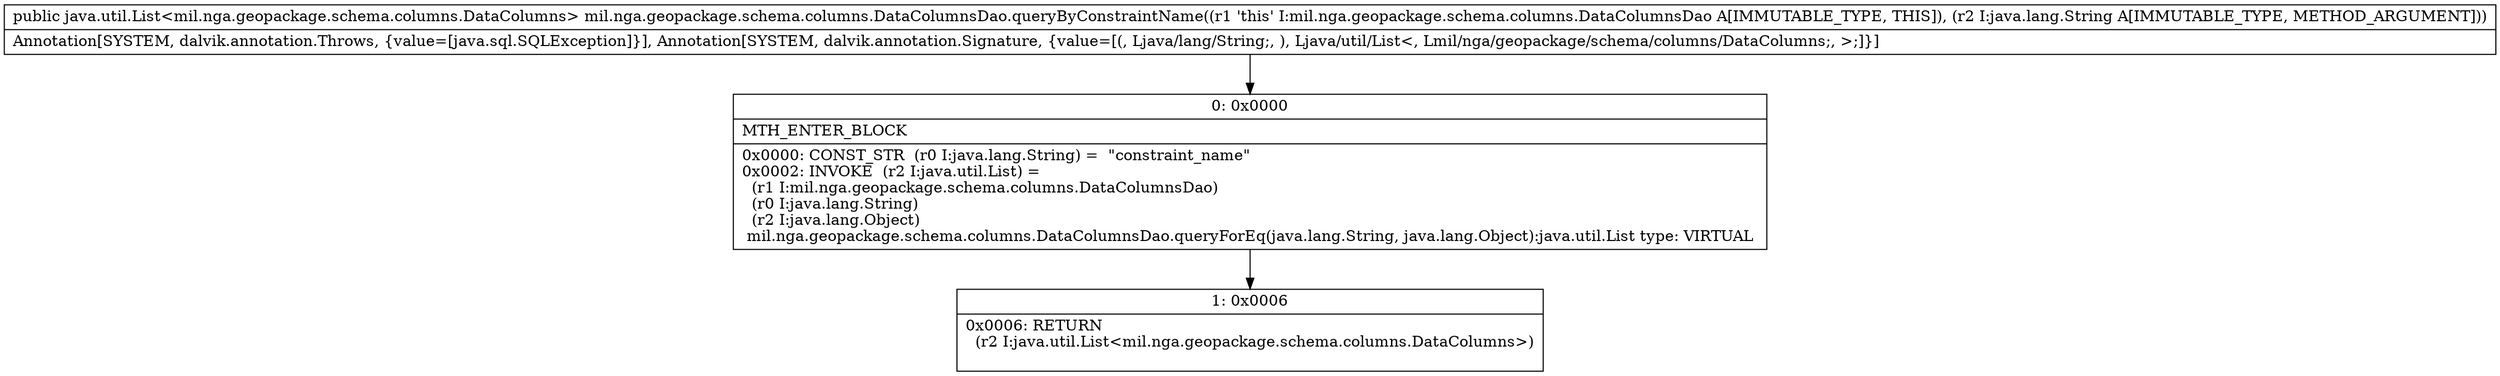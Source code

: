 digraph "CFG formil.nga.geopackage.schema.columns.DataColumnsDao.queryByConstraintName(Ljava\/lang\/String;)Ljava\/util\/List;" {
Node_0 [shape=record,label="{0\:\ 0x0000|MTH_ENTER_BLOCK\l|0x0000: CONST_STR  (r0 I:java.lang.String) =  \"constraint_name\" \l0x0002: INVOKE  (r2 I:java.util.List) = \l  (r1 I:mil.nga.geopackage.schema.columns.DataColumnsDao)\l  (r0 I:java.lang.String)\l  (r2 I:java.lang.Object)\l mil.nga.geopackage.schema.columns.DataColumnsDao.queryForEq(java.lang.String, java.lang.Object):java.util.List type: VIRTUAL \l}"];
Node_1 [shape=record,label="{1\:\ 0x0006|0x0006: RETURN  \l  (r2 I:java.util.List\<mil.nga.geopackage.schema.columns.DataColumns\>)\l \l}"];
MethodNode[shape=record,label="{public java.util.List\<mil.nga.geopackage.schema.columns.DataColumns\> mil.nga.geopackage.schema.columns.DataColumnsDao.queryByConstraintName((r1 'this' I:mil.nga.geopackage.schema.columns.DataColumnsDao A[IMMUTABLE_TYPE, THIS]), (r2 I:java.lang.String A[IMMUTABLE_TYPE, METHOD_ARGUMENT]))  | Annotation[SYSTEM, dalvik.annotation.Throws, \{value=[java.sql.SQLException]\}], Annotation[SYSTEM, dalvik.annotation.Signature, \{value=[(, Ljava\/lang\/String;, ), Ljava\/util\/List\<, Lmil\/nga\/geopackage\/schema\/columns\/DataColumns;, \>;]\}]\l}"];
MethodNode -> Node_0;
Node_0 -> Node_1;
}

